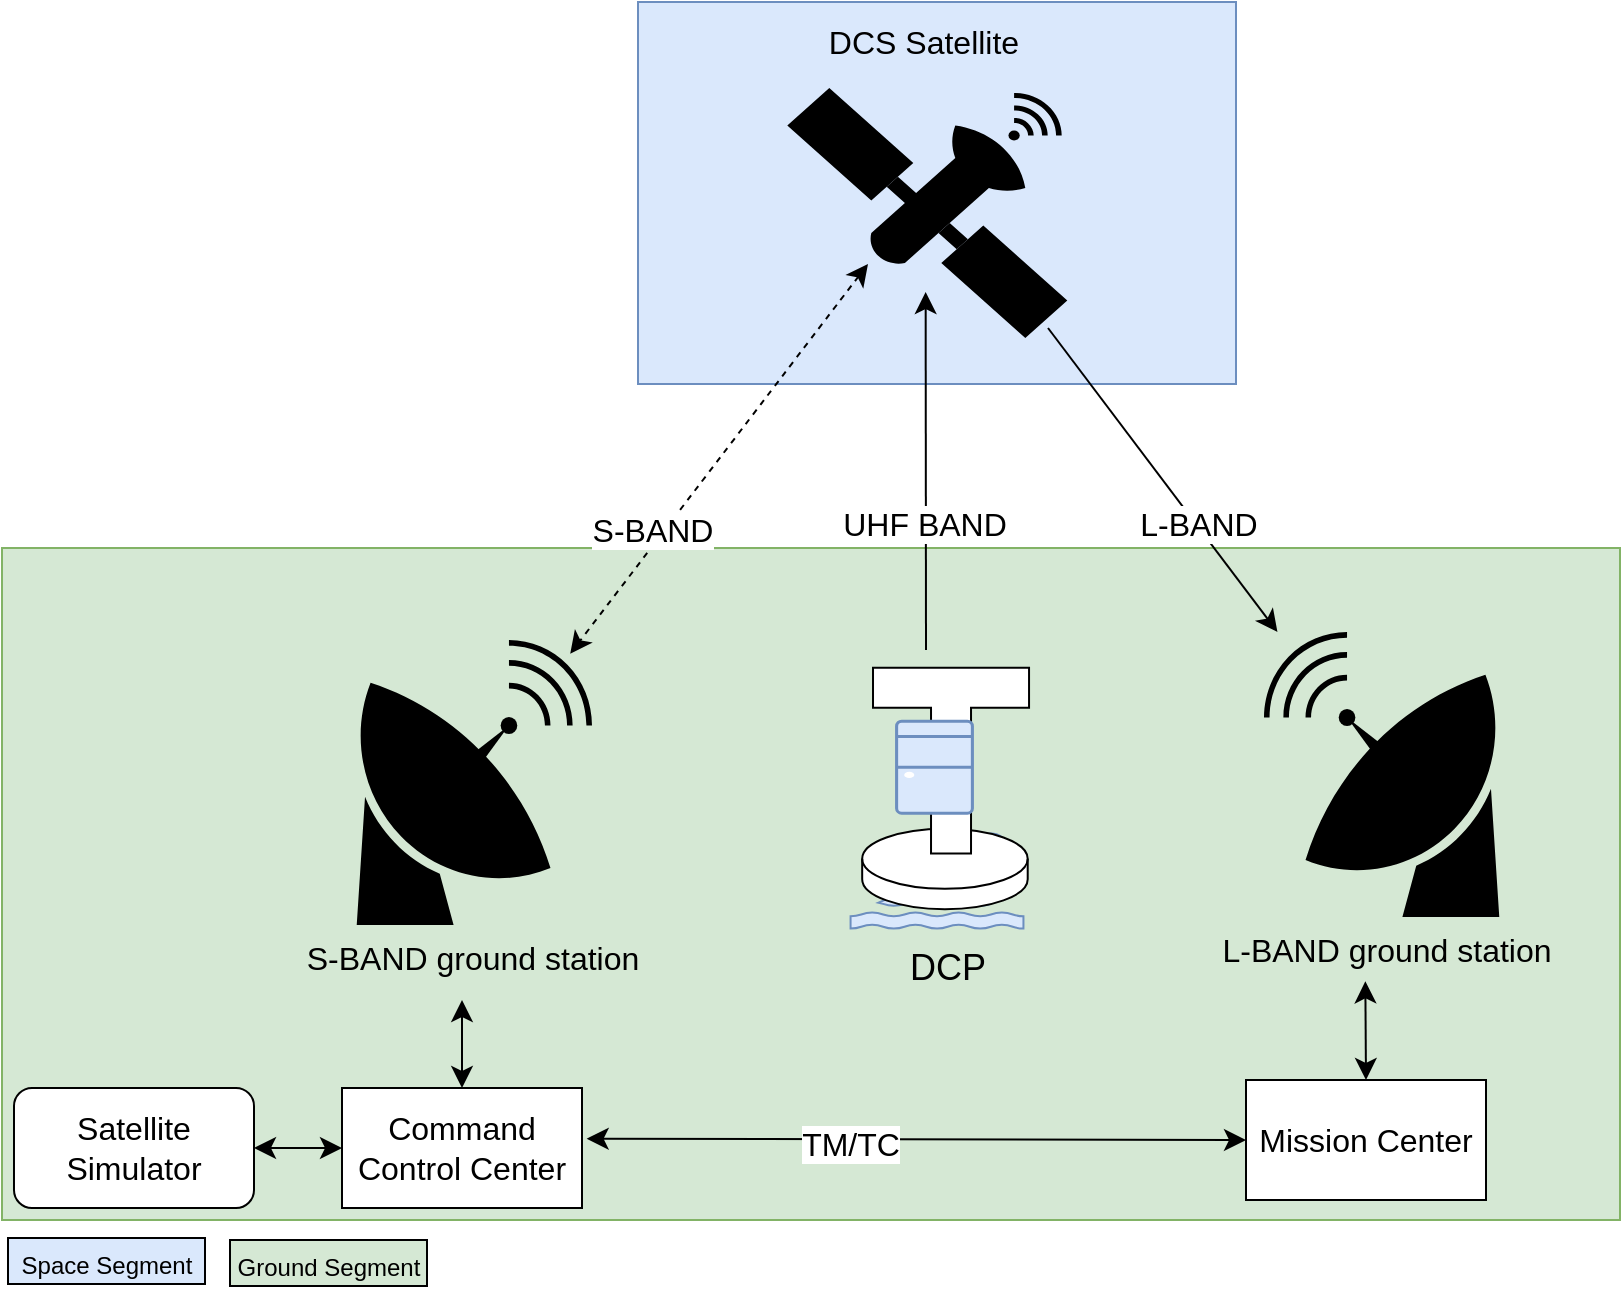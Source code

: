 <mxfile version="21.1.1" type="github">
  <diagram id="iK6MEu53UXjLlPi786Zn" name="Page-1">
    <mxGraphModel dx="1044" dy="1448" grid="0" gridSize="10" guides="1" tooltips="1" connect="1" arrows="1" fold="1" page="0" pageScale="1" pageWidth="827" pageHeight="1169" math="0" shadow="0">
      <root>
        <mxCell id="0" />
        <mxCell id="1" parent="0" />
        <mxCell id="q9vlIB-KSU2lnnlhv1UM-32" value="" style="rounded=0;whiteSpace=wrap;html=1;fontSize=16;fillColor=#d5e8d4;strokeColor=#82b366;" vertex="1" parent="1">
          <mxGeometry x="35" y="190" width="809" height="336" as="geometry" />
        </mxCell>
        <mxCell id="L7nKN5KFZdvFaOFk8L5l-2" value="L-BAND ground station" style="verticalAlign=top;verticalLabelPosition=bottom;labelPosition=center;align=center;html=1;outlineConnect=0;fillColor=#000000;strokeColor=none;gradientDirection=north;strokeWidth=2;shape=mxgraph.networks.satellite_dish;fontSize=16;flipH=1;" parent="1" vertex="1">
          <mxGeometry x="666" y="232" width="121" height="142.5" as="geometry" />
        </mxCell>
        <mxCell id="q9vlIB-KSU2lnnlhv1UM-1" value="" style="group" vertex="1" connectable="0" parent="1">
          <mxGeometry x="424" y="236" width="163.79" height="181" as="geometry" />
        </mxCell>
        <mxCell id="L7nKN5KFZdvFaOFk8L5l-14" value="DCP" style="text;html=1;strokeColor=none;fillColor=none;align=center;verticalAlign=middle;whiteSpace=wrap;rounded=0;fontSize=18;" parent="q9vlIB-KSU2lnnlhv1UM-1" vertex="1">
          <mxGeometry x="3.674" y="153.154" width="160.116" height="21.658" as="geometry" />
        </mxCell>
        <mxCell id="q9vlIB-KSU2lnnlhv1UM-17" value="" style="group" vertex="1" connectable="0" parent="q9vlIB-KSU2lnnlhv1UM-1">
          <mxGeometry x="35.287" y="13.923" width="89.239" height="130.335" as="geometry" />
        </mxCell>
        <mxCell id="L7nKN5KFZdvFaOFk8L5l-37" value="" style="shape=mxgraph.signs.sports.swimming_1;html=1;pointerEvents=1;fillColor=#dae8fc;strokeColor=#6c8ebf;verticalLabelPosition=bottom;verticalAlign=top;align=center;sketch=0;fontSize=16;" parent="q9vlIB-KSU2lnnlhv1UM-17" vertex="1">
          <mxGeometry y="82.765" width="86.439" height="47.571" as="geometry" />
        </mxCell>
        <mxCell id="L7nKN5KFZdvFaOFk8L5l-17" value="" style="shape=cylinder3;whiteSpace=wrap;html=1;boundedLbl=1;backgroundOutline=1;size=15;fontSize=16;" parent="q9vlIB-KSU2lnnlhv1UM-17" vertex="1">
          <mxGeometry x="5.801" y="80.444" width="82.765" height="40.222" as="geometry" />
        </mxCell>
        <mxCell id="L7nKN5KFZdvFaOFk8L5l-35" value="" style="shape=tee;whiteSpace=wrap;html=1;fontSize=16;" parent="q9vlIB-KSU2lnnlhv1UM-17" vertex="1">
          <mxGeometry x="11.216" width="78.024" height="92.821" as="geometry" />
        </mxCell>
        <mxCell id="L7nKN5KFZdvFaOFk8L5l-22" value="" style="verticalAlign=top;verticalLabelPosition=bottom;labelPosition=center;align=center;html=1;outlineConnect=0;fillColor=#dae8fc;strokeColor=#6c8ebf;gradientDirection=north;strokeWidth=2;shape=mxgraph.networks.desktop_pc;fontSize=16;" parent="q9vlIB-KSU2lnnlhv1UM-17" vertex="1">
          <mxGeometry x="23.012" y="26.686" width="37.902" height="46.024" as="geometry" />
        </mxCell>
        <mxCell id="q9vlIB-KSU2lnnlhv1UM-5" value="" style="rounded=0;whiteSpace=wrap;html=1;fontSize=16;fillColor=#dae8fc;strokeColor=#6c8ebf;" vertex="1" parent="1">
          <mxGeometry x="353" y="-83" width="299" height="191" as="geometry" />
        </mxCell>
        <mxCell id="q9vlIB-KSU2lnnlhv1UM-21" style="edgeStyle=none;curved=1;rounded=0;orthogonalLoop=1;jettySize=auto;html=1;entryX=0.91;entryY=0.09;entryDx=0;entryDy=0;entryPerimeter=0;fontSize=12;startSize=8;endSize=8;startArrow=classic;startFill=1;dashed=1;" edge="1" parent="1">
          <mxGeometry relative="1" as="geometry">
            <mxPoint x="468" y="48" as="sourcePoint" />
            <mxPoint x="319.11" y="242.825" as="targetPoint" />
          </mxGeometry>
        </mxCell>
        <mxCell id="q9vlIB-KSU2lnnlhv1UM-35" value="S-BAND" style="edgeLabel;html=1;align=center;verticalAlign=middle;resizable=0;points=[];fontSize=16;" vertex="1" connectable="0" parent="q9vlIB-KSU2lnnlhv1UM-21">
          <mxGeometry x="0.459" y="-4" relative="1" as="geometry">
            <mxPoint x="4" y="-7" as="offset" />
          </mxGeometry>
        </mxCell>
        <mxCell id="q9vlIB-KSU2lnnlhv1UM-22" style="edgeStyle=none;curved=1;rounded=0;orthogonalLoop=1;jettySize=auto;html=1;fontSize=12;startSize=8;endSize=8;" edge="1" parent="1" target="L7nKN5KFZdvFaOFk8L5l-2">
          <mxGeometry relative="1" as="geometry">
            <mxPoint x="748.667" y="268.0" as="targetPoint" />
            <mxPoint x="558" y="80" as="sourcePoint" />
          </mxGeometry>
        </mxCell>
        <mxCell id="q9vlIB-KSU2lnnlhv1UM-36" value="L-BAND" style="edgeLabel;html=1;align=center;verticalAlign=middle;resizable=0;points=[];fontSize=16;" vertex="1" connectable="0" parent="q9vlIB-KSU2lnnlhv1UM-22">
          <mxGeometry x="0.27" y="1" relative="1" as="geometry">
            <mxPoint x="1" y="2" as="offset" />
          </mxGeometry>
        </mxCell>
        <mxCell id="q9vlIB-KSU2lnnlhv1UM-23" style="edgeStyle=none;curved=1;rounded=0;orthogonalLoop=1;jettySize=auto;html=1;fontSize=12;startSize=8;endSize=8;startArrow=classic;startFill=1;endArrow=none;endFill=0;" edge="1" parent="1">
          <mxGeometry relative="1" as="geometry">
            <mxPoint x="497" y="241" as="targetPoint" />
            <mxPoint x="496.82" y="62" as="sourcePoint" />
          </mxGeometry>
        </mxCell>
        <mxCell id="q9vlIB-KSU2lnnlhv1UM-34" value="UHF BAND" style="edgeLabel;html=1;align=center;verticalAlign=middle;resizable=0;points=[];fontSize=16;" vertex="1" connectable="0" parent="q9vlIB-KSU2lnnlhv1UM-23">
          <mxGeometry x="0.292" y="-1" relative="1" as="geometry">
            <mxPoint as="offset" />
          </mxGeometry>
        </mxCell>
        <mxCell id="q9vlIB-KSU2lnnlhv1UM-6" value="" style="fontColor=#0066CC;verticalAlign=top;verticalLabelPosition=bottom;labelPosition=center;align=center;html=1;outlineConnect=0;fillColor=#000000;strokeColor=none;gradientColor=none;gradientDirection=north;strokeWidth=2;shape=mxgraph.networks.satellite;fontSize=16;rounded=0;flipH=1;flipV=1;" vertex="1" parent="1">
          <mxGeometry x="427.65" y="-40" width="140" height="125" as="geometry" />
        </mxCell>
        <mxCell id="q9vlIB-KSU2lnnlhv1UM-7" value="DCS Satellite" style="text;html=1;strokeColor=none;fillColor=none;align=center;verticalAlign=middle;whiteSpace=wrap;rounded=0;fontSize=16;" vertex="1" parent="1">
          <mxGeometry x="427.65" y="-78" width="136" height="30" as="geometry" />
        </mxCell>
        <mxCell id="q9vlIB-KSU2lnnlhv1UM-10" value="S-BAND ground station" style="verticalAlign=top;verticalLabelPosition=bottom;labelPosition=center;align=center;html=1;outlineConnect=0;fillColor=#000000;strokeColor=none;gradientDirection=north;strokeWidth=2;shape=mxgraph.networks.satellite_dish;fontSize=16;flipH=0;" vertex="1" parent="1">
          <mxGeometry x="209" y="236" width="121" height="142.5" as="geometry" />
        </mxCell>
        <mxCell id="q9vlIB-KSU2lnnlhv1UM-25" style="edgeStyle=none;curved=1;rounded=0;orthogonalLoop=1;jettySize=auto;html=1;exitX=0.5;exitY=0;exitDx=0;exitDy=0;fontSize=12;startSize=8;endSize=8;startArrow=classic;startFill=1;" edge="1" parent="1" source="q9vlIB-KSU2lnnlhv1UM-16">
          <mxGeometry relative="1" as="geometry">
            <mxPoint x="265" y="416.0" as="targetPoint" />
          </mxGeometry>
        </mxCell>
        <mxCell id="q9vlIB-KSU2lnnlhv1UM-29" style="edgeStyle=none;curved=1;rounded=0;orthogonalLoop=1;jettySize=auto;html=1;exitX=0;exitY=0.5;exitDx=0;exitDy=0;entryX=1;entryY=0.5;entryDx=0;entryDy=0;fontSize=12;startSize=8;endSize=8;startArrow=classic;startFill=1;" edge="1" parent="1" source="q9vlIB-KSU2lnnlhv1UM-16" target="q9vlIB-KSU2lnnlhv1UM-19">
          <mxGeometry relative="1" as="geometry" />
        </mxCell>
        <mxCell id="q9vlIB-KSU2lnnlhv1UM-16" value="Command Control Center" style="rounded=0;whiteSpace=wrap;html=1;fontSize=16;" vertex="1" parent="1">
          <mxGeometry x="205" y="460" width="120" height="60" as="geometry" />
        </mxCell>
        <mxCell id="q9vlIB-KSU2lnnlhv1UM-27" style="edgeStyle=none;curved=1;rounded=0;orthogonalLoop=1;jettySize=auto;html=1;exitX=0.5;exitY=0;exitDx=0;exitDy=0;fontSize=12;startSize=8;endSize=8;startArrow=classic;startFill=1;" edge="1" parent="1" source="q9vlIB-KSU2lnnlhv1UM-18">
          <mxGeometry relative="1" as="geometry">
            <mxPoint x="716.667" y="406.667" as="targetPoint" />
          </mxGeometry>
        </mxCell>
        <mxCell id="q9vlIB-KSU2lnnlhv1UM-28" style="edgeStyle=none;curved=1;rounded=0;orthogonalLoop=1;jettySize=auto;html=1;exitX=0;exitY=0.5;exitDx=0;exitDy=0;fontSize=12;startSize=8;endSize=8;startArrow=classic;startFill=1;" edge="1" parent="1" source="q9vlIB-KSU2lnnlhv1UM-18">
          <mxGeometry relative="1" as="geometry">
            <mxPoint x="327.333" y="485.333" as="targetPoint" />
          </mxGeometry>
        </mxCell>
        <mxCell id="q9vlIB-KSU2lnnlhv1UM-33" value="TM/TC" style="edgeLabel;html=1;align=center;verticalAlign=middle;resizable=0;points=[];fontSize=16;" vertex="1" connectable="0" parent="q9vlIB-KSU2lnnlhv1UM-28">
          <mxGeometry x="0.207" y="2" relative="1" as="geometry">
            <mxPoint x="1" as="offset" />
          </mxGeometry>
        </mxCell>
        <mxCell id="q9vlIB-KSU2lnnlhv1UM-18" value="Mission Center" style="rounded=0;whiteSpace=wrap;html=1;fontSize=16;" vertex="1" parent="1">
          <mxGeometry x="657" y="456" width="120" height="60" as="geometry" />
        </mxCell>
        <mxCell id="q9vlIB-KSU2lnnlhv1UM-19" value="Satellite Simulator" style="rounded=1;whiteSpace=wrap;html=1;fontSize=16;" vertex="1" parent="1">
          <mxGeometry x="41" y="460" width="120" height="60" as="geometry" />
        </mxCell>
        <mxCell id="q9vlIB-KSU2lnnlhv1UM-30" value="&lt;font style=&quot;font-size: 12px;&quot;&gt;Space Segment&lt;/font&gt;" style="rounded=0;whiteSpace=wrap;html=1;fontSize=16;fillColor=#dae8fc;strokeColor=default;" vertex="1" parent="1">
          <mxGeometry x="38" y="535" width="98.5" height="23" as="geometry" />
        </mxCell>
        <mxCell id="q9vlIB-KSU2lnnlhv1UM-31" value="&lt;font style=&quot;font-size: 12px;&quot;&gt;Ground Segment&lt;/font&gt;" style="rounded=0;whiteSpace=wrap;html=1;fontSize=16;fillColor=#d5e8d4;strokeColor=default;" vertex="1" parent="1">
          <mxGeometry x="149" y="536" width="98.5" height="23" as="geometry" />
        </mxCell>
      </root>
    </mxGraphModel>
  </diagram>
</mxfile>
